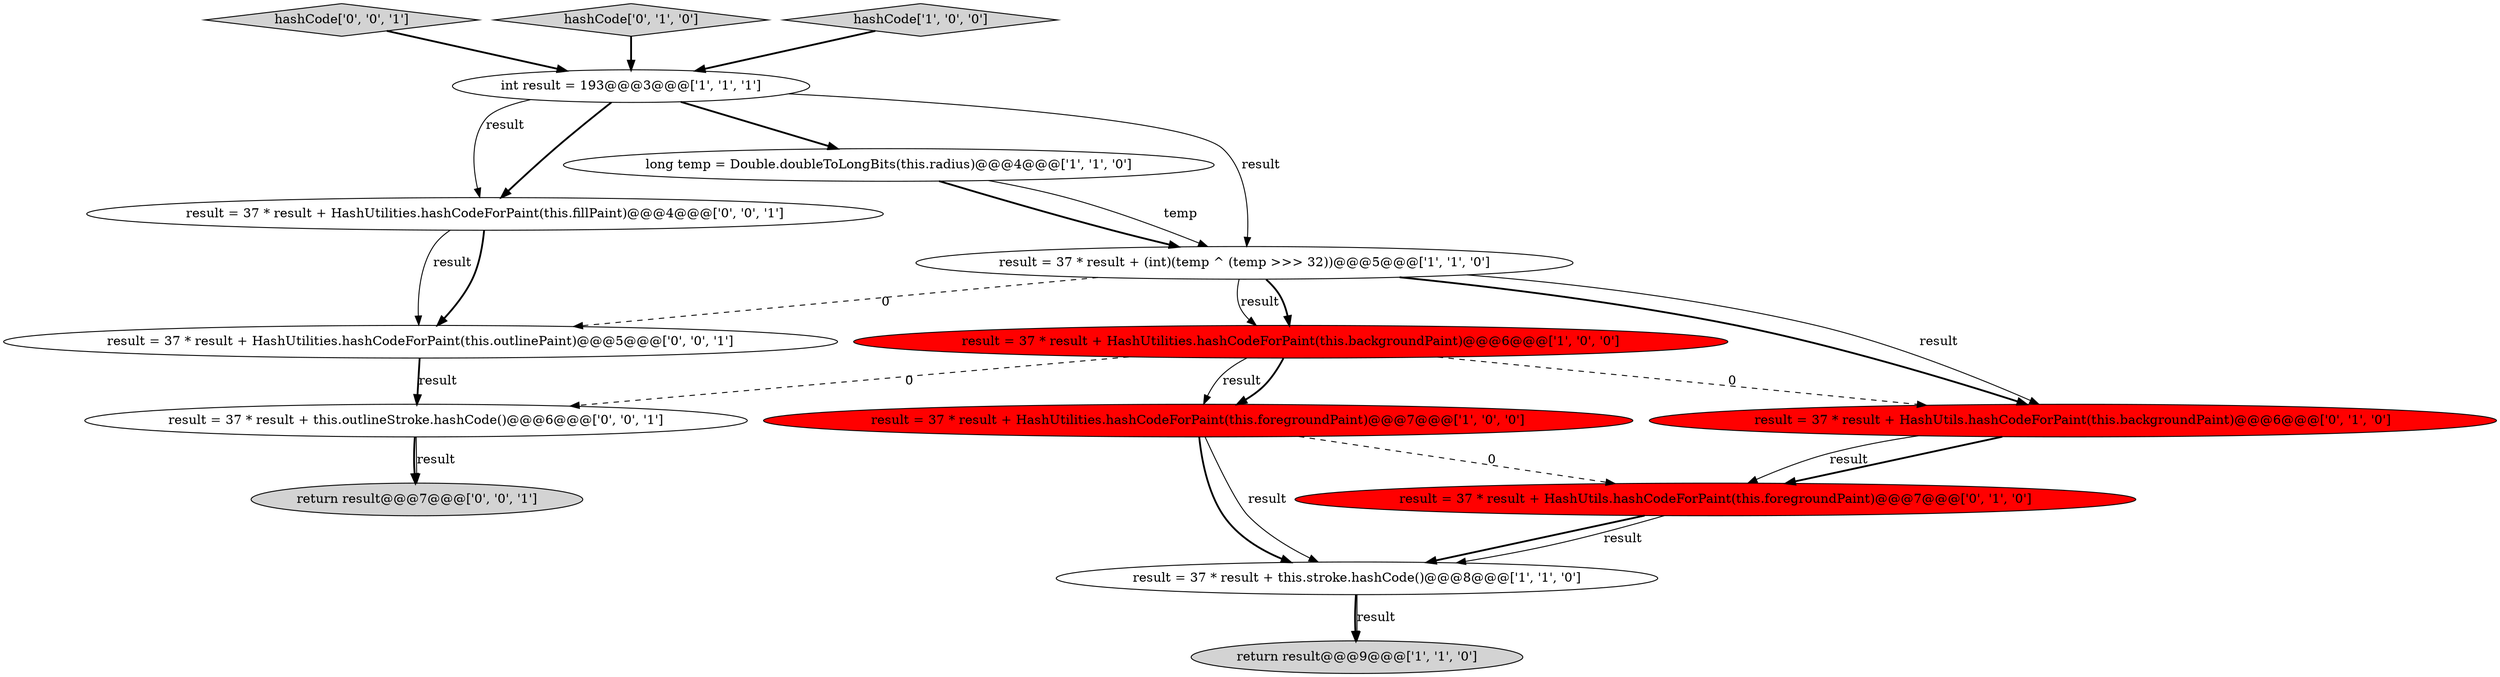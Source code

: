 digraph {
11 [style = filled, label = "result = 37 * result + HashUtilities.hashCodeForPaint(this.outlinePaint)@@@5@@@['0', '0', '1']", fillcolor = white, shape = ellipse image = "AAA0AAABBB3BBB"];
8 [style = filled, label = "result = 37 * result + HashUtils.hashCodeForPaint(this.foregroundPaint)@@@7@@@['0', '1', '0']", fillcolor = red, shape = ellipse image = "AAA1AAABBB2BBB"];
10 [style = filled, label = "result = 37 * result + HashUtils.hashCodeForPaint(this.backgroundPaint)@@@6@@@['0', '1', '0']", fillcolor = red, shape = ellipse image = "AAA1AAABBB2BBB"];
14 [style = filled, label = "result = 37 * result + HashUtilities.hashCodeForPaint(this.fillPaint)@@@4@@@['0', '0', '1']", fillcolor = white, shape = ellipse image = "AAA0AAABBB3BBB"];
15 [style = filled, label = "hashCode['0', '0', '1']", fillcolor = lightgray, shape = diamond image = "AAA0AAABBB3BBB"];
4 [style = filled, label = "result = 37 * result + (int)(temp ^ (temp >>> 32))@@@5@@@['1', '1', '0']", fillcolor = white, shape = ellipse image = "AAA0AAABBB1BBB"];
12 [style = filled, label = "result = 37 * result + this.outlineStroke.hashCode()@@@6@@@['0', '0', '1']", fillcolor = white, shape = ellipse image = "AAA0AAABBB3BBB"];
7 [style = filled, label = "int result = 193@@@3@@@['1', '1', '1']", fillcolor = white, shape = ellipse image = "AAA0AAABBB1BBB"];
5 [style = filled, label = "result = 37 * result + HashUtilities.hashCodeForPaint(this.backgroundPaint)@@@6@@@['1', '0', '0']", fillcolor = red, shape = ellipse image = "AAA1AAABBB1BBB"];
1 [style = filled, label = "long temp = Double.doubleToLongBits(this.radius)@@@4@@@['1', '1', '0']", fillcolor = white, shape = ellipse image = "AAA0AAABBB1BBB"];
2 [style = filled, label = "result = 37 * result + HashUtilities.hashCodeForPaint(this.foregroundPaint)@@@7@@@['1', '0', '0']", fillcolor = red, shape = ellipse image = "AAA1AAABBB1BBB"];
9 [style = filled, label = "hashCode['0', '1', '0']", fillcolor = lightgray, shape = diamond image = "AAA0AAABBB2BBB"];
6 [style = filled, label = "hashCode['1', '0', '0']", fillcolor = lightgray, shape = diamond image = "AAA0AAABBB1BBB"];
13 [style = filled, label = "return result@@@7@@@['0', '0', '1']", fillcolor = lightgray, shape = ellipse image = "AAA0AAABBB3BBB"];
0 [style = filled, label = "result = 37 * result + this.stroke.hashCode()@@@8@@@['1', '1', '0']", fillcolor = white, shape = ellipse image = "AAA0AAABBB1BBB"];
3 [style = filled, label = "return result@@@9@@@['1', '1', '0']", fillcolor = lightgray, shape = ellipse image = "AAA0AAABBB1BBB"];
0->3 [style = bold, label=""];
4->10 [style = bold, label=""];
1->4 [style = bold, label=""];
5->12 [style = dashed, label="0"];
7->1 [style = bold, label=""];
2->0 [style = solid, label="result"];
15->7 [style = bold, label=""];
5->2 [style = solid, label="result"];
1->4 [style = solid, label="temp"];
7->14 [style = solid, label="result"];
11->12 [style = bold, label=""];
9->7 [style = bold, label=""];
2->8 [style = dashed, label="0"];
4->10 [style = solid, label="result"];
14->11 [style = solid, label="result"];
7->14 [style = bold, label=""];
8->0 [style = bold, label=""];
12->13 [style = bold, label=""];
5->2 [style = bold, label=""];
2->0 [style = bold, label=""];
11->12 [style = solid, label="result"];
10->8 [style = bold, label=""];
4->5 [style = solid, label="result"];
12->13 [style = solid, label="result"];
5->10 [style = dashed, label="0"];
7->4 [style = solid, label="result"];
8->0 [style = solid, label="result"];
0->3 [style = solid, label="result"];
4->11 [style = dashed, label="0"];
6->7 [style = bold, label=""];
14->11 [style = bold, label=""];
4->5 [style = bold, label=""];
10->8 [style = solid, label="result"];
}
